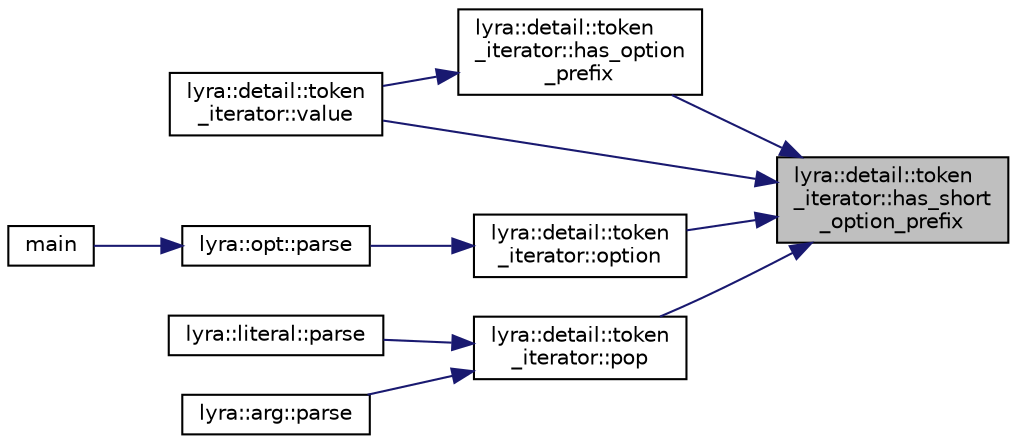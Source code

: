 digraph "lyra::detail::token_iterator::has_short_option_prefix"
{
 // INTERACTIVE_SVG=YES
 // LATEX_PDF_SIZE
  edge [fontname="Helvetica",fontsize="10",labelfontname="Helvetica",labelfontsize="10"];
  node [fontname="Helvetica",fontsize="10",shape=record];
  rankdir="RL";
  Node1 [label="lyra::detail::token\l_iterator::has_short\l_option_prefix",height=0.2,width=0.4,color="black", fillcolor="grey75", style="filled", fontcolor="black",tooltip=" "];
  Node1 -> Node2 [dir="back",color="midnightblue",fontsize="10",style="solid",fontname="Helvetica"];
  Node2 [label="lyra::detail::token\l_iterator::has_option\l_prefix",height=0.2,width=0.4,color="black", fillcolor="white", style="filled",URL="$classlyra_1_1detail_1_1token__iterator.html#a11350435cee36ca42019fc81662c018f",tooltip=" "];
  Node2 -> Node3 [dir="back",color="midnightblue",fontsize="10",style="solid",fontname="Helvetica"];
  Node3 [label="lyra::detail::token\l_iterator::value",height=0.2,width=0.4,color="black", fillcolor="white", style="filled",URL="$classlyra_1_1detail_1_1token__iterator.html#aefbced0b2cbf66ad7967b6a2891166d0",tooltip=" "];
  Node1 -> Node4 [dir="back",color="midnightblue",fontsize="10",style="solid",fontname="Helvetica"];
  Node4 [label="lyra::detail::token\l_iterator::option",height=0.2,width=0.4,color="black", fillcolor="white", style="filled",URL="$classlyra_1_1detail_1_1token__iterator.html#a7e4904a6b3beafa1280358cdd6002353",tooltip=" "];
  Node4 -> Node5 [dir="back",color="midnightblue",fontsize="10",style="solid",fontname="Helvetica"];
  Node5 [label="lyra::opt::parse",height=0.2,width=0.4,color="black", fillcolor="white", style="filled",URL="$classlyra_1_1opt.html#a320fdddd60a89469dca1ba3c07e7bf20",tooltip=" "];
  Node5 -> Node6 [dir="back",color="midnightblue",fontsize="10",style="solid",fontname="Helvetica"];
  Node6 [label="main",height=0.2,width=0.4,color="black", fillcolor="white", style="filled",URL="$single__parser__run__test_8cpp.html#ae66f6b31b5ad750f1fe042a706a4e3d4",tooltip=" "];
  Node1 -> Node7 [dir="back",color="midnightblue",fontsize="10",style="solid",fontname="Helvetica"];
  Node7 [label="lyra::detail::token\l_iterator::pop",height=0.2,width=0.4,color="black", fillcolor="white", style="filled",URL="$classlyra_1_1detail_1_1token__iterator.html#a017af8979ef14eac5c1fd010b1391035",tooltip=" "];
  Node7 -> Node8 [dir="back",color="midnightblue",fontsize="10",style="solid",fontname="Helvetica"];
  Node8 [label="lyra::literal::parse",height=0.2,width=0.4,color="black", fillcolor="white", style="filled",URL="$classlyra_1_1literal.html#a0b616706829da82299d42c4a188d6408",tooltip=" "];
  Node7 -> Node9 [dir="back",color="midnightblue",fontsize="10",style="solid",fontname="Helvetica"];
  Node9 [label="lyra::arg::parse",height=0.2,width=0.4,color="black", fillcolor="white", style="filled",URL="$classlyra_1_1arg.html#a027ca631a2fe3824db141195371b0349",tooltip=" "];
  Node1 -> Node3 [dir="back",color="midnightblue",fontsize="10",style="solid",fontname="Helvetica"];
}

